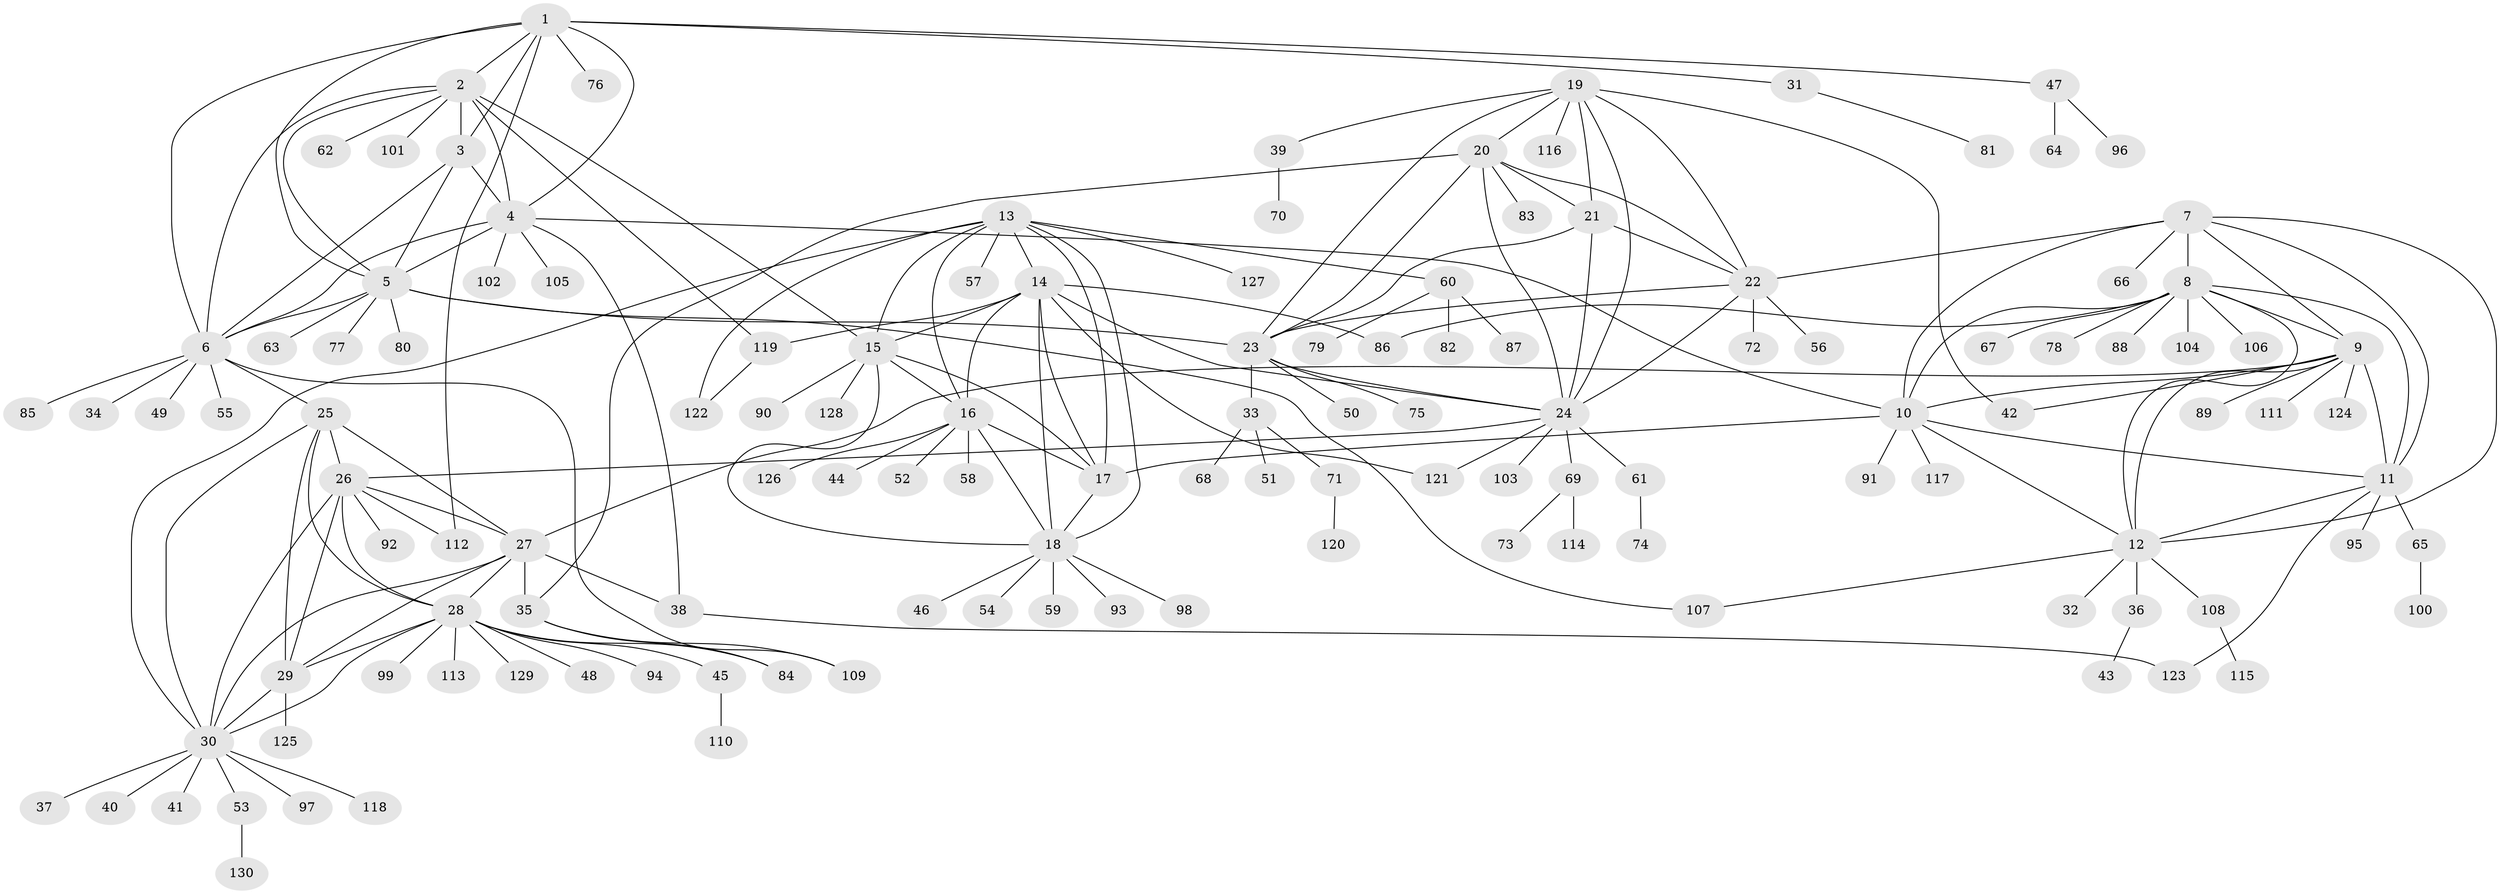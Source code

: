 // coarse degree distribution, {8: 0.057692307692307696, 7: 0.17307692307692307, 6: 0.19230769230769232, 9: 0.019230769230769232, 5: 0.038461538461538464, 4: 0.057692307692307696, 10: 0.019230769230769232, 1: 0.2692307692307692, 2: 0.1346153846153846, 3: 0.038461538461538464}
// Generated by graph-tools (version 1.1) at 2025/52/03/04/25 22:52:08]
// undirected, 130 vertices, 197 edges
graph export_dot {
  node [color=gray90,style=filled];
  1;
  2;
  3;
  4;
  5;
  6;
  7;
  8;
  9;
  10;
  11;
  12;
  13;
  14;
  15;
  16;
  17;
  18;
  19;
  20;
  21;
  22;
  23;
  24;
  25;
  26;
  27;
  28;
  29;
  30;
  31;
  32;
  33;
  34;
  35;
  36;
  37;
  38;
  39;
  40;
  41;
  42;
  43;
  44;
  45;
  46;
  47;
  48;
  49;
  50;
  51;
  52;
  53;
  54;
  55;
  56;
  57;
  58;
  59;
  60;
  61;
  62;
  63;
  64;
  65;
  66;
  67;
  68;
  69;
  70;
  71;
  72;
  73;
  74;
  75;
  76;
  77;
  78;
  79;
  80;
  81;
  82;
  83;
  84;
  85;
  86;
  87;
  88;
  89;
  90;
  91;
  92;
  93;
  94;
  95;
  96;
  97;
  98;
  99;
  100;
  101;
  102;
  103;
  104;
  105;
  106;
  107;
  108;
  109;
  110;
  111;
  112;
  113;
  114;
  115;
  116;
  117;
  118;
  119;
  120;
  121;
  122;
  123;
  124;
  125;
  126;
  127;
  128;
  129;
  130;
  1 -- 2;
  1 -- 3;
  1 -- 4;
  1 -- 5;
  1 -- 6;
  1 -- 31;
  1 -- 47;
  1 -- 76;
  1 -- 112;
  2 -- 3;
  2 -- 4;
  2 -- 5;
  2 -- 6;
  2 -- 15;
  2 -- 62;
  2 -- 101;
  2 -- 119;
  3 -- 4;
  3 -- 5;
  3 -- 6;
  4 -- 5;
  4 -- 6;
  4 -- 10;
  4 -- 38;
  4 -- 102;
  4 -- 105;
  5 -- 6;
  5 -- 23;
  5 -- 63;
  5 -- 77;
  5 -- 80;
  5 -- 107;
  6 -- 25;
  6 -- 34;
  6 -- 49;
  6 -- 55;
  6 -- 85;
  6 -- 109;
  7 -- 8;
  7 -- 9;
  7 -- 10;
  7 -- 11;
  7 -- 12;
  7 -- 22;
  7 -- 66;
  8 -- 9;
  8 -- 10;
  8 -- 11;
  8 -- 12;
  8 -- 67;
  8 -- 78;
  8 -- 86;
  8 -- 88;
  8 -- 104;
  8 -- 106;
  9 -- 10;
  9 -- 11;
  9 -- 12;
  9 -- 27;
  9 -- 42;
  9 -- 89;
  9 -- 111;
  9 -- 124;
  10 -- 11;
  10 -- 12;
  10 -- 17;
  10 -- 91;
  10 -- 117;
  11 -- 12;
  11 -- 65;
  11 -- 95;
  11 -- 123;
  12 -- 32;
  12 -- 36;
  12 -- 107;
  12 -- 108;
  13 -- 14;
  13 -- 15;
  13 -- 16;
  13 -- 17;
  13 -- 18;
  13 -- 30;
  13 -- 57;
  13 -- 60;
  13 -- 122;
  13 -- 127;
  14 -- 15;
  14 -- 16;
  14 -- 17;
  14 -- 18;
  14 -- 24;
  14 -- 86;
  14 -- 119;
  14 -- 121;
  15 -- 16;
  15 -- 17;
  15 -- 18;
  15 -- 90;
  15 -- 128;
  16 -- 17;
  16 -- 18;
  16 -- 44;
  16 -- 52;
  16 -- 58;
  16 -- 126;
  17 -- 18;
  18 -- 46;
  18 -- 54;
  18 -- 59;
  18 -- 93;
  18 -- 98;
  19 -- 20;
  19 -- 21;
  19 -- 22;
  19 -- 23;
  19 -- 24;
  19 -- 39;
  19 -- 42;
  19 -- 116;
  20 -- 21;
  20 -- 22;
  20 -- 23;
  20 -- 24;
  20 -- 35;
  20 -- 83;
  21 -- 22;
  21 -- 23;
  21 -- 24;
  22 -- 23;
  22 -- 24;
  22 -- 56;
  22 -- 72;
  23 -- 24;
  23 -- 33;
  23 -- 50;
  23 -- 75;
  24 -- 26;
  24 -- 61;
  24 -- 69;
  24 -- 103;
  24 -- 121;
  25 -- 26;
  25 -- 27;
  25 -- 28;
  25 -- 29;
  25 -- 30;
  26 -- 27;
  26 -- 28;
  26 -- 29;
  26 -- 30;
  26 -- 92;
  26 -- 112;
  27 -- 28;
  27 -- 29;
  27 -- 30;
  27 -- 35;
  27 -- 38;
  28 -- 29;
  28 -- 30;
  28 -- 45;
  28 -- 48;
  28 -- 84;
  28 -- 94;
  28 -- 99;
  28 -- 113;
  28 -- 129;
  29 -- 30;
  29 -- 125;
  30 -- 37;
  30 -- 40;
  30 -- 41;
  30 -- 53;
  30 -- 97;
  30 -- 118;
  31 -- 81;
  33 -- 51;
  33 -- 68;
  33 -- 71;
  35 -- 84;
  35 -- 109;
  36 -- 43;
  38 -- 123;
  39 -- 70;
  45 -- 110;
  47 -- 64;
  47 -- 96;
  53 -- 130;
  60 -- 79;
  60 -- 82;
  60 -- 87;
  61 -- 74;
  65 -- 100;
  69 -- 73;
  69 -- 114;
  71 -- 120;
  108 -- 115;
  119 -- 122;
}
